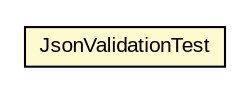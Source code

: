 #!/usr/local/bin/dot
#
# Class diagram 
# Generated by UMLGraph version R5_6-24-gf6e263 (http://www.umlgraph.org/)
#

digraph G {
	edge [fontname="arial",fontsize=10,labelfontname="arial",labelfontsize=10];
	node [fontname="arial",fontsize=10,shape=plaintext];
	nodesep=0.25;
	ranksep=0.5;
	// net.trajano.doxdb.sample.test.JsonValidationTest
	c28 [label=<<table title="net.trajano.doxdb.sample.test.JsonValidationTest" border="0" cellborder="1" cellspacing="0" cellpadding="2" port="p" bgcolor="lemonChiffon" href="./JsonValidationTest.html">
		<tr><td><table border="0" cellspacing="0" cellpadding="1">
<tr><td align="center" balign="center"> JsonValidationTest </td></tr>
		</table></td></tr>
		</table>>, URL="./JsonValidationTest.html", fontname="arial", fontcolor="black", fontsize=10.0];
}

